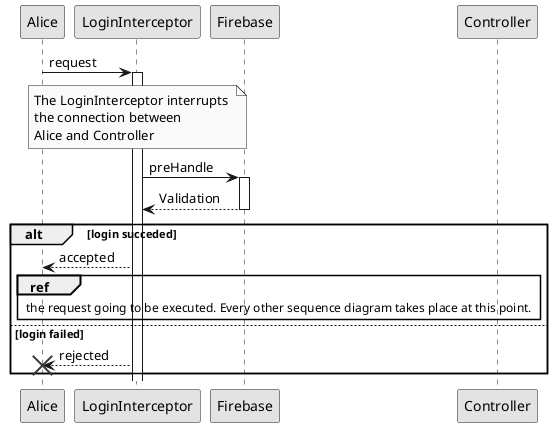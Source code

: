 @startuml
'https://plantuml.com/sequence-diagram
skinparam monochrome true
skinparam shadowing false
skinparam genericDisplay old
skinparam classAttributeIconSize 0
hide circle

Alice -> LoginInterceptor: request
deactivate Alice
activate LoginInterceptor
note over LoginInterceptor: The LoginInterceptor interrupts \nthe connection between \nAlice and Controller
LoginInterceptor -> Firebase: preHandle
activate Firebase
Firebase --> LoginInterceptor:Validation
deactivate
alt login succeded
LoginInterceptor --> Alice: accepted

ref over LoginInterceptor,Controller,Alice: the request going to be executed. Every other sequence diagram takes place at this point.
else login failed
LoginInterceptor --> Alice!!: rejected
end else


@enduml